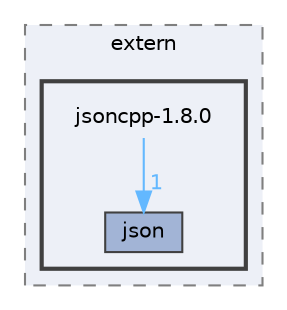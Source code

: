 digraph "/home/alexandros/Documents/PLT/V4/pokemon-championship/extern/jsoncpp-1.8.0"
{
 // LATEX_PDF_SIZE
  bgcolor="transparent";
  edge [fontname=Helvetica,fontsize=10,labelfontname=Helvetica,labelfontsize=10];
  node [fontname=Helvetica,fontsize=10,shape=box,height=0.2,width=0.4];
  compound=true
  subgraph clusterdir_843d6cc933f16534f2c056f318fad5e1 {
    graph [ bgcolor="#edf0f7", pencolor="grey50", label="extern", fontname=Helvetica,fontsize=10 style="filled,dashed", URL="dir_843d6cc933f16534f2c056f318fad5e1.html",tooltip=""]
  subgraph clusterdir_db62a100ef9947e5e4219a17320f5e14 {
    graph [ bgcolor="#edf0f7", pencolor="grey25", label="", fontname=Helvetica,fontsize=10 style="filled,bold", URL="dir_db62a100ef9947e5e4219a17320f5e14.html",tooltip=""]
    dir_db62a100ef9947e5e4219a17320f5e14 [shape=plaintext, label="jsoncpp-1.8.0"];
  dir_fc46a1da62c79e6d52d722aa5e18c034 [label="json", fillcolor="#a2b4d6", color="grey25", style="filled", URL="dir_fc46a1da62c79e6d52d722aa5e18c034.html",tooltip=""];
  }
  }
  dir_db62a100ef9947e5e4219a17320f5e14->dir_fc46a1da62c79e6d52d722aa5e18c034 [headlabel="1", labeldistance=1.5 headhref="dir_000029_000028.html" color="steelblue1" fontcolor="steelblue1"];
}
